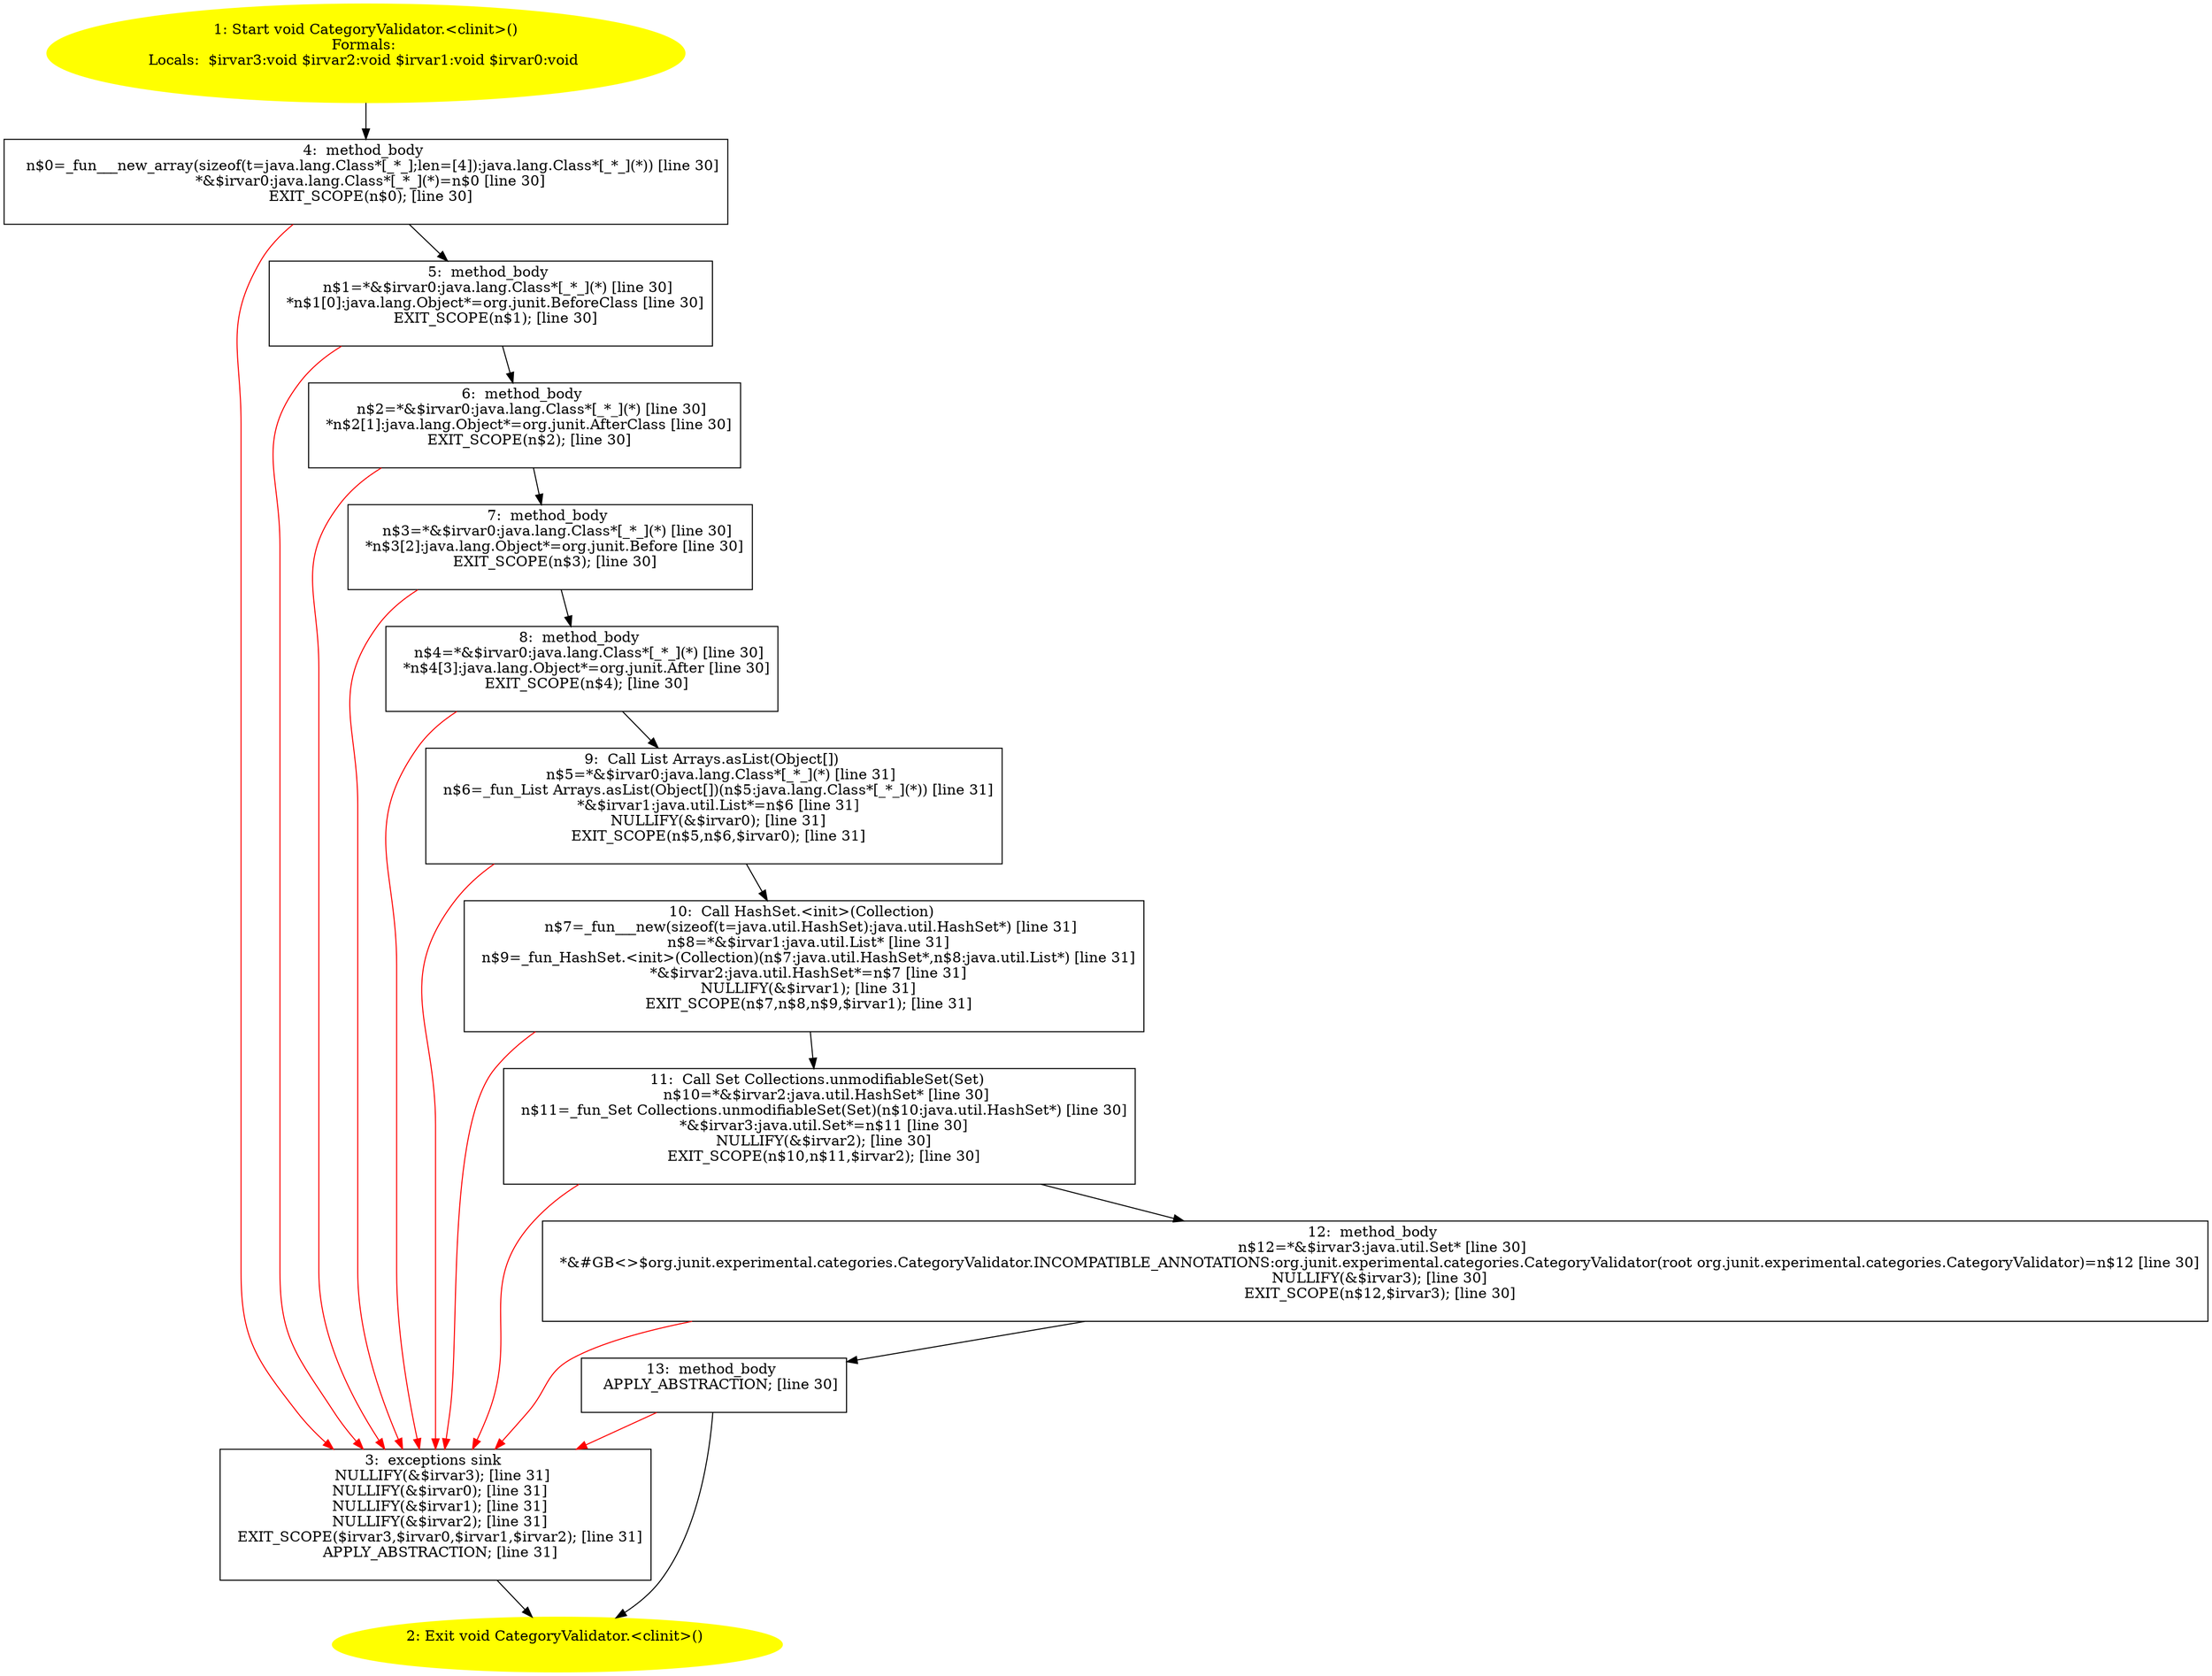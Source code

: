 /* @generated */
digraph cfg {
"org.junit.experimental.categories.CategoryValidator.<clinit>():void.4c8140afc9186205073fe35b2e53fd74_1" [label="1: Start void CategoryValidator.<clinit>()\nFormals: \nLocals:  $irvar3:void $irvar2:void $irvar1:void $irvar0:void \n  " color=yellow style=filled]
	

	 "org.junit.experimental.categories.CategoryValidator.<clinit>():void.4c8140afc9186205073fe35b2e53fd74_1" -> "org.junit.experimental.categories.CategoryValidator.<clinit>():void.4c8140afc9186205073fe35b2e53fd74_4" ;
"org.junit.experimental.categories.CategoryValidator.<clinit>():void.4c8140afc9186205073fe35b2e53fd74_2" [label="2: Exit void CategoryValidator.<clinit>() \n  " color=yellow style=filled]
	

"org.junit.experimental.categories.CategoryValidator.<clinit>():void.4c8140afc9186205073fe35b2e53fd74_3" [label="3:  exceptions sink \n   NULLIFY(&$irvar3); [line 31]\n  NULLIFY(&$irvar0); [line 31]\n  NULLIFY(&$irvar1); [line 31]\n  NULLIFY(&$irvar2); [line 31]\n  EXIT_SCOPE($irvar3,$irvar0,$irvar1,$irvar2); [line 31]\n  APPLY_ABSTRACTION; [line 31]\n " shape="box"]
	

	 "org.junit.experimental.categories.CategoryValidator.<clinit>():void.4c8140afc9186205073fe35b2e53fd74_3" -> "org.junit.experimental.categories.CategoryValidator.<clinit>():void.4c8140afc9186205073fe35b2e53fd74_2" ;
"org.junit.experimental.categories.CategoryValidator.<clinit>():void.4c8140afc9186205073fe35b2e53fd74_4" [label="4:  method_body \n   n$0=_fun___new_array(sizeof(t=java.lang.Class*[_*_];len=[4]):java.lang.Class*[_*_](*)) [line 30]\n  *&$irvar0:java.lang.Class*[_*_](*)=n$0 [line 30]\n  EXIT_SCOPE(n$0); [line 30]\n " shape="box"]
	

	 "org.junit.experimental.categories.CategoryValidator.<clinit>():void.4c8140afc9186205073fe35b2e53fd74_4" -> "org.junit.experimental.categories.CategoryValidator.<clinit>():void.4c8140afc9186205073fe35b2e53fd74_5" ;
	 "org.junit.experimental.categories.CategoryValidator.<clinit>():void.4c8140afc9186205073fe35b2e53fd74_4" -> "org.junit.experimental.categories.CategoryValidator.<clinit>():void.4c8140afc9186205073fe35b2e53fd74_3" [color="red" ];
"org.junit.experimental.categories.CategoryValidator.<clinit>():void.4c8140afc9186205073fe35b2e53fd74_5" [label="5:  method_body \n   n$1=*&$irvar0:java.lang.Class*[_*_](*) [line 30]\n  *n$1[0]:java.lang.Object*=org.junit.BeforeClass [line 30]\n  EXIT_SCOPE(n$1); [line 30]\n " shape="box"]
	

	 "org.junit.experimental.categories.CategoryValidator.<clinit>():void.4c8140afc9186205073fe35b2e53fd74_5" -> "org.junit.experimental.categories.CategoryValidator.<clinit>():void.4c8140afc9186205073fe35b2e53fd74_6" ;
	 "org.junit.experimental.categories.CategoryValidator.<clinit>():void.4c8140afc9186205073fe35b2e53fd74_5" -> "org.junit.experimental.categories.CategoryValidator.<clinit>():void.4c8140afc9186205073fe35b2e53fd74_3" [color="red" ];
"org.junit.experimental.categories.CategoryValidator.<clinit>():void.4c8140afc9186205073fe35b2e53fd74_6" [label="6:  method_body \n   n$2=*&$irvar0:java.lang.Class*[_*_](*) [line 30]\n  *n$2[1]:java.lang.Object*=org.junit.AfterClass [line 30]\n  EXIT_SCOPE(n$2); [line 30]\n " shape="box"]
	

	 "org.junit.experimental.categories.CategoryValidator.<clinit>():void.4c8140afc9186205073fe35b2e53fd74_6" -> "org.junit.experimental.categories.CategoryValidator.<clinit>():void.4c8140afc9186205073fe35b2e53fd74_7" ;
	 "org.junit.experimental.categories.CategoryValidator.<clinit>():void.4c8140afc9186205073fe35b2e53fd74_6" -> "org.junit.experimental.categories.CategoryValidator.<clinit>():void.4c8140afc9186205073fe35b2e53fd74_3" [color="red" ];
"org.junit.experimental.categories.CategoryValidator.<clinit>():void.4c8140afc9186205073fe35b2e53fd74_7" [label="7:  method_body \n   n$3=*&$irvar0:java.lang.Class*[_*_](*) [line 30]\n  *n$3[2]:java.lang.Object*=org.junit.Before [line 30]\n  EXIT_SCOPE(n$3); [line 30]\n " shape="box"]
	

	 "org.junit.experimental.categories.CategoryValidator.<clinit>():void.4c8140afc9186205073fe35b2e53fd74_7" -> "org.junit.experimental.categories.CategoryValidator.<clinit>():void.4c8140afc9186205073fe35b2e53fd74_8" ;
	 "org.junit.experimental.categories.CategoryValidator.<clinit>():void.4c8140afc9186205073fe35b2e53fd74_7" -> "org.junit.experimental.categories.CategoryValidator.<clinit>():void.4c8140afc9186205073fe35b2e53fd74_3" [color="red" ];
"org.junit.experimental.categories.CategoryValidator.<clinit>():void.4c8140afc9186205073fe35b2e53fd74_8" [label="8:  method_body \n   n$4=*&$irvar0:java.lang.Class*[_*_](*) [line 30]\n  *n$4[3]:java.lang.Object*=org.junit.After [line 30]\n  EXIT_SCOPE(n$4); [line 30]\n " shape="box"]
	

	 "org.junit.experimental.categories.CategoryValidator.<clinit>():void.4c8140afc9186205073fe35b2e53fd74_8" -> "org.junit.experimental.categories.CategoryValidator.<clinit>():void.4c8140afc9186205073fe35b2e53fd74_9" ;
	 "org.junit.experimental.categories.CategoryValidator.<clinit>():void.4c8140afc9186205073fe35b2e53fd74_8" -> "org.junit.experimental.categories.CategoryValidator.<clinit>():void.4c8140afc9186205073fe35b2e53fd74_3" [color="red" ];
"org.junit.experimental.categories.CategoryValidator.<clinit>():void.4c8140afc9186205073fe35b2e53fd74_9" [label="9:  Call List Arrays.asList(Object[]) \n   n$5=*&$irvar0:java.lang.Class*[_*_](*) [line 31]\n  n$6=_fun_List Arrays.asList(Object[])(n$5:java.lang.Class*[_*_](*)) [line 31]\n  *&$irvar1:java.util.List*=n$6 [line 31]\n  NULLIFY(&$irvar0); [line 31]\n  EXIT_SCOPE(n$5,n$6,$irvar0); [line 31]\n " shape="box"]
	

	 "org.junit.experimental.categories.CategoryValidator.<clinit>():void.4c8140afc9186205073fe35b2e53fd74_9" -> "org.junit.experimental.categories.CategoryValidator.<clinit>():void.4c8140afc9186205073fe35b2e53fd74_10" ;
	 "org.junit.experimental.categories.CategoryValidator.<clinit>():void.4c8140afc9186205073fe35b2e53fd74_9" -> "org.junit.experimental.categories.CategoryValidator.<clinit>():void.4c8140afc9186205073fe35b2e53fd74_3" [color="red" ];
"org.junit.experimental.categories.CategoryValidator.<clinit>():void.4c8140afc9186205073fe35b2e53fd74_10" [label="10:  Call HashSet.<init>(Collection) \n   n$7=_fun___new(sizeof(t=java.util.HashSet):java.util.HashSet*) [line 31]\n  n$8=*&$irvar1:java.util.List* [line 31]\n  n$9=_fun_HashSet.<init>(Collection)(n$7:java.util.HashSet*,n$8:java.util.List*) [line 31]\n  *&$irvar2:java.util.HashSet*=n$7 [line 31]\n  NULLIFY(&$irvar1); [line 31]\n  EXIT_SCOPE(n$7,n$8,n$9,$irvar1); [line 31]\n " shape="box"]
	

	 "org.junit.experimental.categories.CategoryValidator.<clinit>():void.4c8140afc9186205073fe35b2e53fd74_10" -> "org.junit.experimental.categories.CategoryValidator.<clinit>():void.4c8140afc9186205073fe35b2e53fd74_11" ;
	 "org.junit.experimental.categories.CategoryValidator.<clinit>():void.4c8140afc9186205073fe35b2e53fd74_10" -> "org.junit.experimental.categories.CategoryValidator.<clinit>():void.4c8140afc9186205073fe35b2e53fd74_3" [color="red" ];
"org.junit.experimental.categories.CategoryValidator.<clinit>():void.4c8140afc9186205073fe35b2e53fd74_11" [label="11:  Call Set Collections.unmodifiableSet(Set) \n   n$10=*&$irvar2:java.util.HashSet* [line 30]\n  n$11=_fun_Set Collections.unmodifiableSet(Set)(n$10:java.util.HashSet*) [line 30]\n  *&$irvar3:java.util.Set*=n$11 [line 30]\n  NULLIFY(&$irvar2); [line 30]\n  EXIT_SCOPE(n$10,n$11,$irvar2); [line 30]\n " shape="box"]
	

	 "org.junit.experimental.categories.CategoryValidator.<clinit>():void.4c8140afc9186205073fe35b2e53fd74_11" -> "org.junit.experimental.categories.CategoryValidator.<clinit>():void.4c8140afc9186205073fe35b2e53fd74_12" ;
	 "org.junit.experimental.categories.CategoryValidator.<clinit>():void.4c8140afc9186205073fe35b2e53fd74_11" -> "org.junit.experimental.categories.CategoryValidator.<clinit>():void.4c8140afc9186205073fe35b2e53fd74_3" [color="red" ];
"org.junit.experimental.categories.CategoryValidator.<clinit>():void.4c8140afc9186205073fe35b2e53fd74_12" [label="12:  method_body \n   n$12=*&$irvar3:java.util.Set* [line 30]\n  *&#GB<>$org.junit.experimental.categories.CategoryValidator.INCOMPATIBLE_ANNOTATIONS:org.junit.experimental.categories.CategoryValidator(root org.junit.experimental.categories.CategoryValidator)=n$12 [line 30]\n  NULLIFY(&$irvar3); [line 30]\n  EXIT_SCOPE(n$12,$irvar3); [line 30]\n " shape="box"]
	

	 "org.junit.experimental.categories.CategoryValidator.<clinit>():void.4c8140afc9186205073fe35b2e53fd74_12" -> "org.junit.experimental.categories.CategoryValidator.<clinit>():void.4c8140afc9186205073fe35b2e53fd74_13" ;
	 "org.junit.experimental.categories.CategoryValidator.<clinit>():void.4c8140afc9186205073fe35b2e53fd74_12" -> "org.junit.experimental.categories.CategoryValidator.<clinit>():void.4c8140afc9186205073fe35b2e53fd74_3" [color="red" ];
"org.junit.experimental.categories.CategoryValidator.<clinit>():void.4c8140afc9186205073fe35b2e53fd74_13" [label="13:  method_body \n   APPLY_ABSTRACTION; [line 30]\n " shape="box"]
	

	 "org.junit.experimental.categories.CategoryValidator.<clinit>():void.4c8140afc9186205073fe35b2e53fd74_13" -> "org.junit.experimental.categories.CategoryValidator.<clinit>():void.4c8140afc9186205073fe35b2e53fd74_2" ;
	 "org.junit.experimental.categories.CategoryValidator.<clinit>():void.4c8140afc9186205073fe35b2e53fd74_13" -> "org.junit.experimental.categories.CategoryValidator.<clinit>():void.4c8140afc9186205073fe35b2e53fd74_3" [color="red" ];
}
